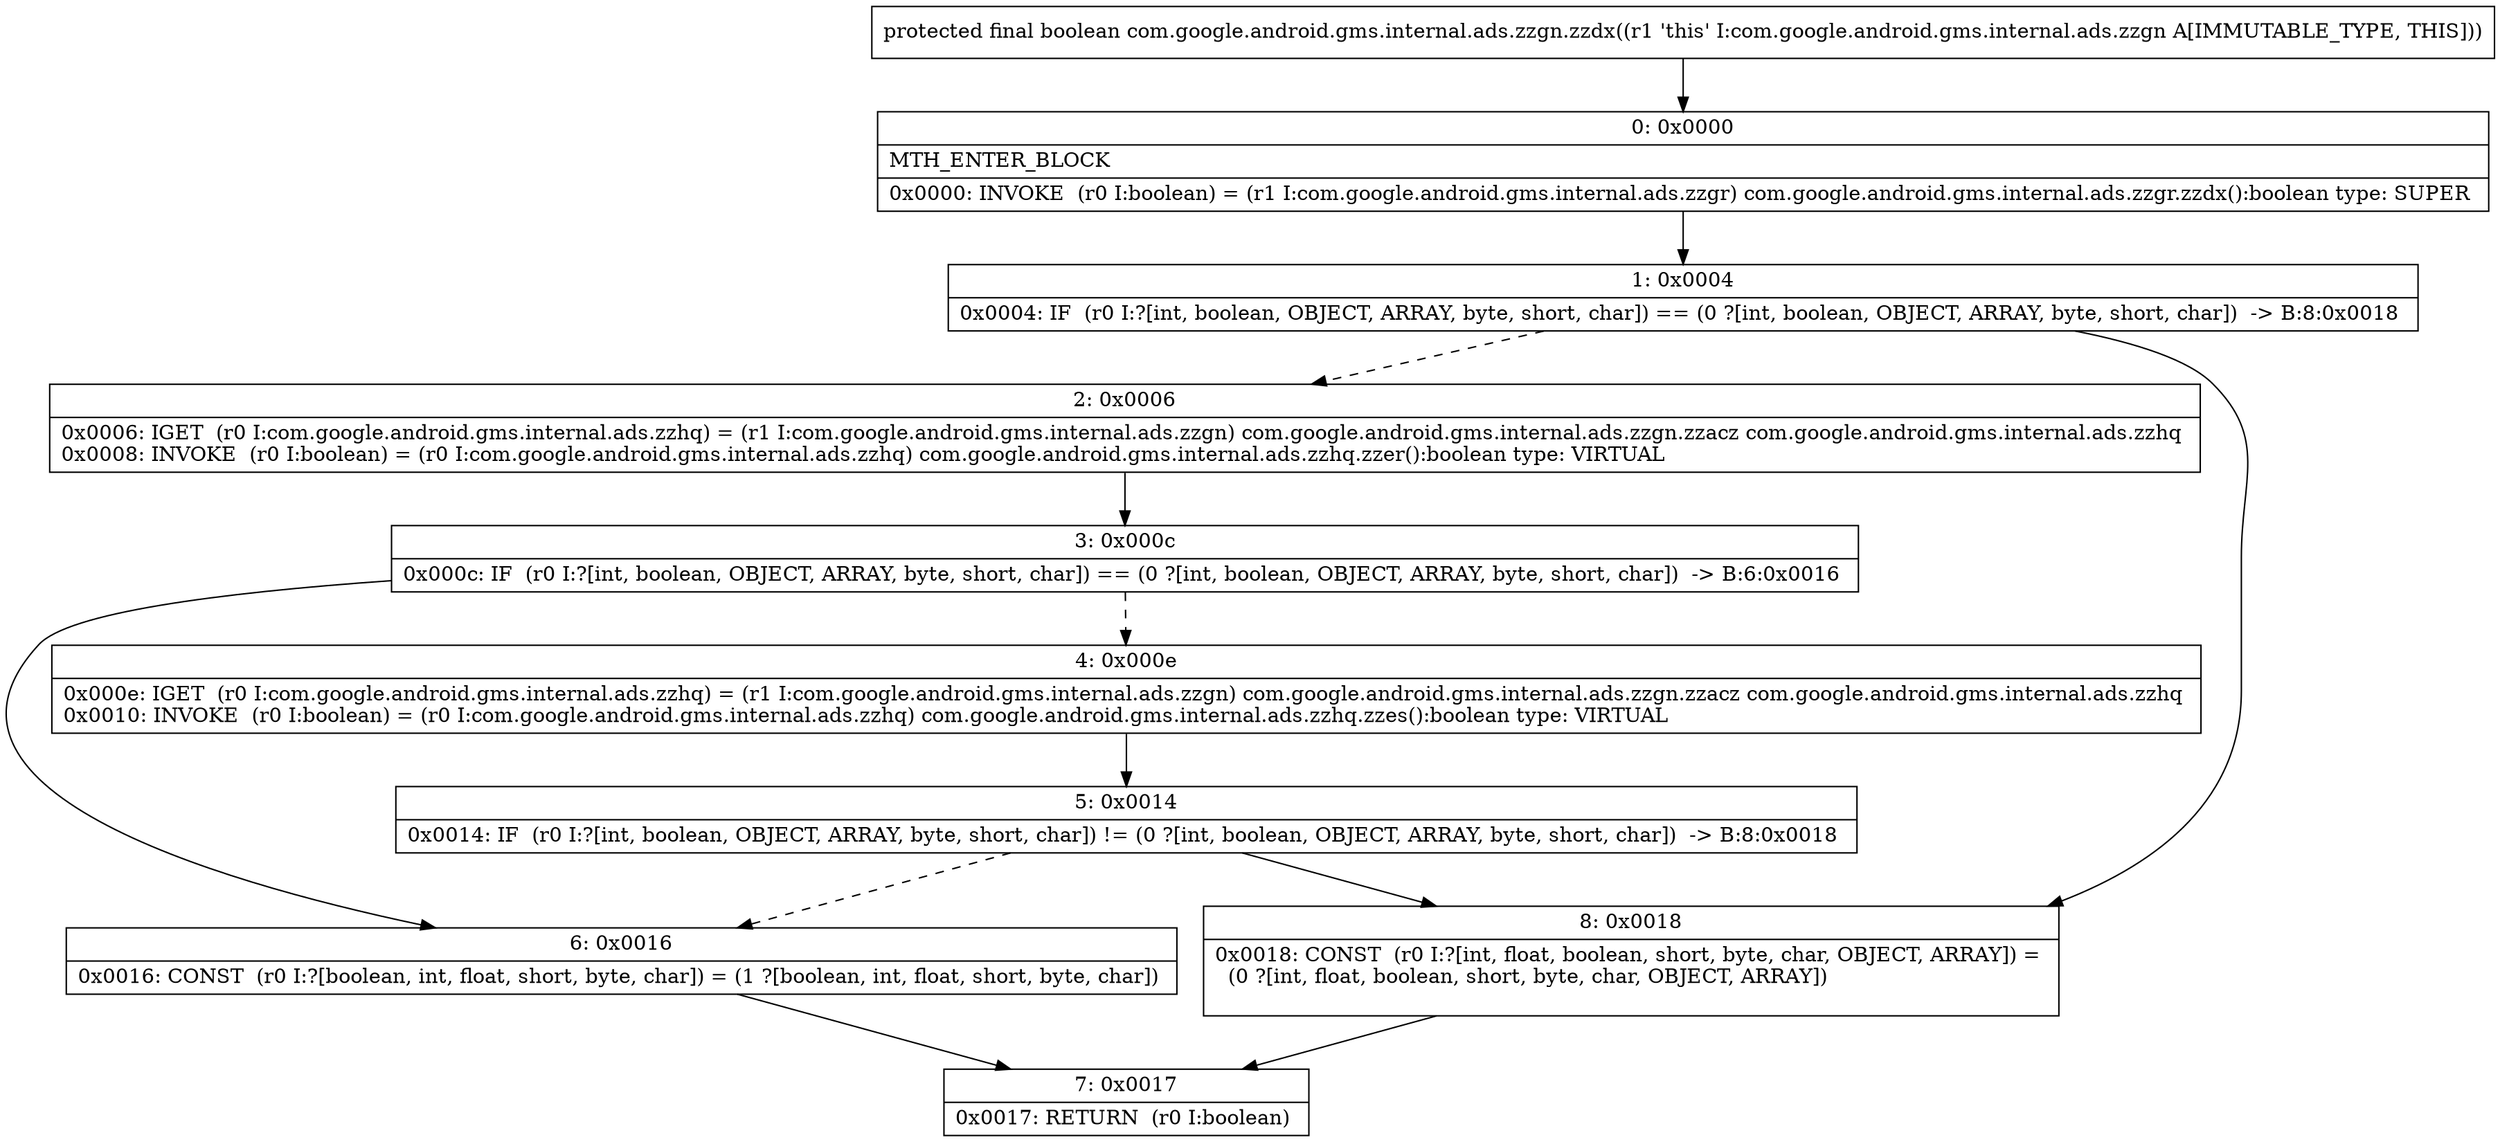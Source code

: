 digraph "CFG forcom.google.android.gms.internal.ads.zzgn.zzdx()Z" {
Node_0 [shape=record,label="{0\:\ 0x0000|MTH_ENTER_BLOCK\l|0x0000: INVOKE  (r0 I:boolean) = (r1 I:com.google.android.gms.internal.ads.zzgr) com.google.android.gms.internal.ads.zzgr.zzdx():boolean type: SUPER \l}"];
Node_1 [shape=record,label="{1\:\ 0x0004|0x0004: IF  (r0 I:?[int, boolean, OBJECT, ARRAY, byte, short, char]) == (0 ?[int, boolean, OBJECT, ARRAY, byte, short, char])  \-\> B:8:0x0018 \l}"];
Node_2 [shape=record,label="{2\:\ 0x0006|0x0006: IGET  (r0 I:com.google.android.gms.internal.ads.zzhq) = (r1 I:com.google.android.gms.internal.ads.zzgn) com.google.android.gms.internal.ads.zzgn.zzacz com.google.android.gms.internal.ads.zzhq \l0x0008: INVOKE  (r0 I:boolean) = (r0 I:com.google.android.gms.internal.ads.zzhq) com.google.android.gms.internal.ads.zzhq.zzer():boolean type: VIRTUAL \l}"];
Node_3 [shape=record,label="{3\:\ 0x000c|0x000c: IF  (r0 I:?[int, boolean, OBJECT, ARRAY, byte, short, char]) == (0 ?[int, boolean, OBJECT, ARRAY, byte, short, char])  \-\> B:6:0x0016 \l}"];
Node_4 [shape=record,label="{4\:\ 0x000e|0x000e: IGET  (r0 I:com.google.android.gms.internal.ads.zzhq) = (r1 I:com.google.android.gms.internal.ads.zzgn) com.google.android.gms.internal.ads.zzgn.zzacz com.google.android.gms.internal.ads.zzhq \l0x0010: INVOKE  (r0 I:boolean) = (r0 I:com.google.android.gms.internal.ads.zzhq) com.google.android.gms.internal.ads.zzhq.zzes():boolean type: VIRTUAL \l}"];
Node_5 [shape=record,label="{5\:\ 0x0014|0x0014: IF  (r0 I:?[int, boolean, OBJECT, ARRAY, byte, short, char]) != (0 ?[int, boolean, OBJECT, ARRAY, byte, short, char])  \-\> B:8:0x0018 \l}"];
Node_6 [shape=record,label="{6\:\ 0x0016|0x0016: CONST  (r0 I:?[boolean, int, float, short, byte, char]) = (1 ?[boolean, int, float, short, byte, char]) \l}"];
Node_7 [shape=record,label="{7\:\ 0x0017|0x0017: RETURN  (r0 I:boolean) \l}"];
Node_8 [shape=record,label="{8\:\ 0x0018|0x0018: CONST  (r0 I:?[int, float, boolean, short, byte, char, OBJECT, ARRAY]) = \l  (0 ?[int, float, boolean, short, byte, char, OBJECT, ARRAY])\l \l}"];
MethodNode[shape=record,label="{protected final boolean com.google.android.gms.internal.ads.zzgn.zzdx((r1 'this' I:com.google.android.gms.internal.ads.zzgn A[IMMUTABLE_TYPE, THIS])) }"];
MethodNode -> Node_0;
Node_0 -> Node_1;
Node_1 -> Node_2[style=dashed];
Node_1 -> Node_8;
Node_2 -> Node_3;
Node_3 -> Node_4[style=dashed];
Node_3 -> Node_6;
Node_4 -> Node_5;
Node_5 -> Node_6[style=dashed];
Node_5 -> Node_8;
Node_6 -> Node_7;
Node_8 -> Node_7;
}

